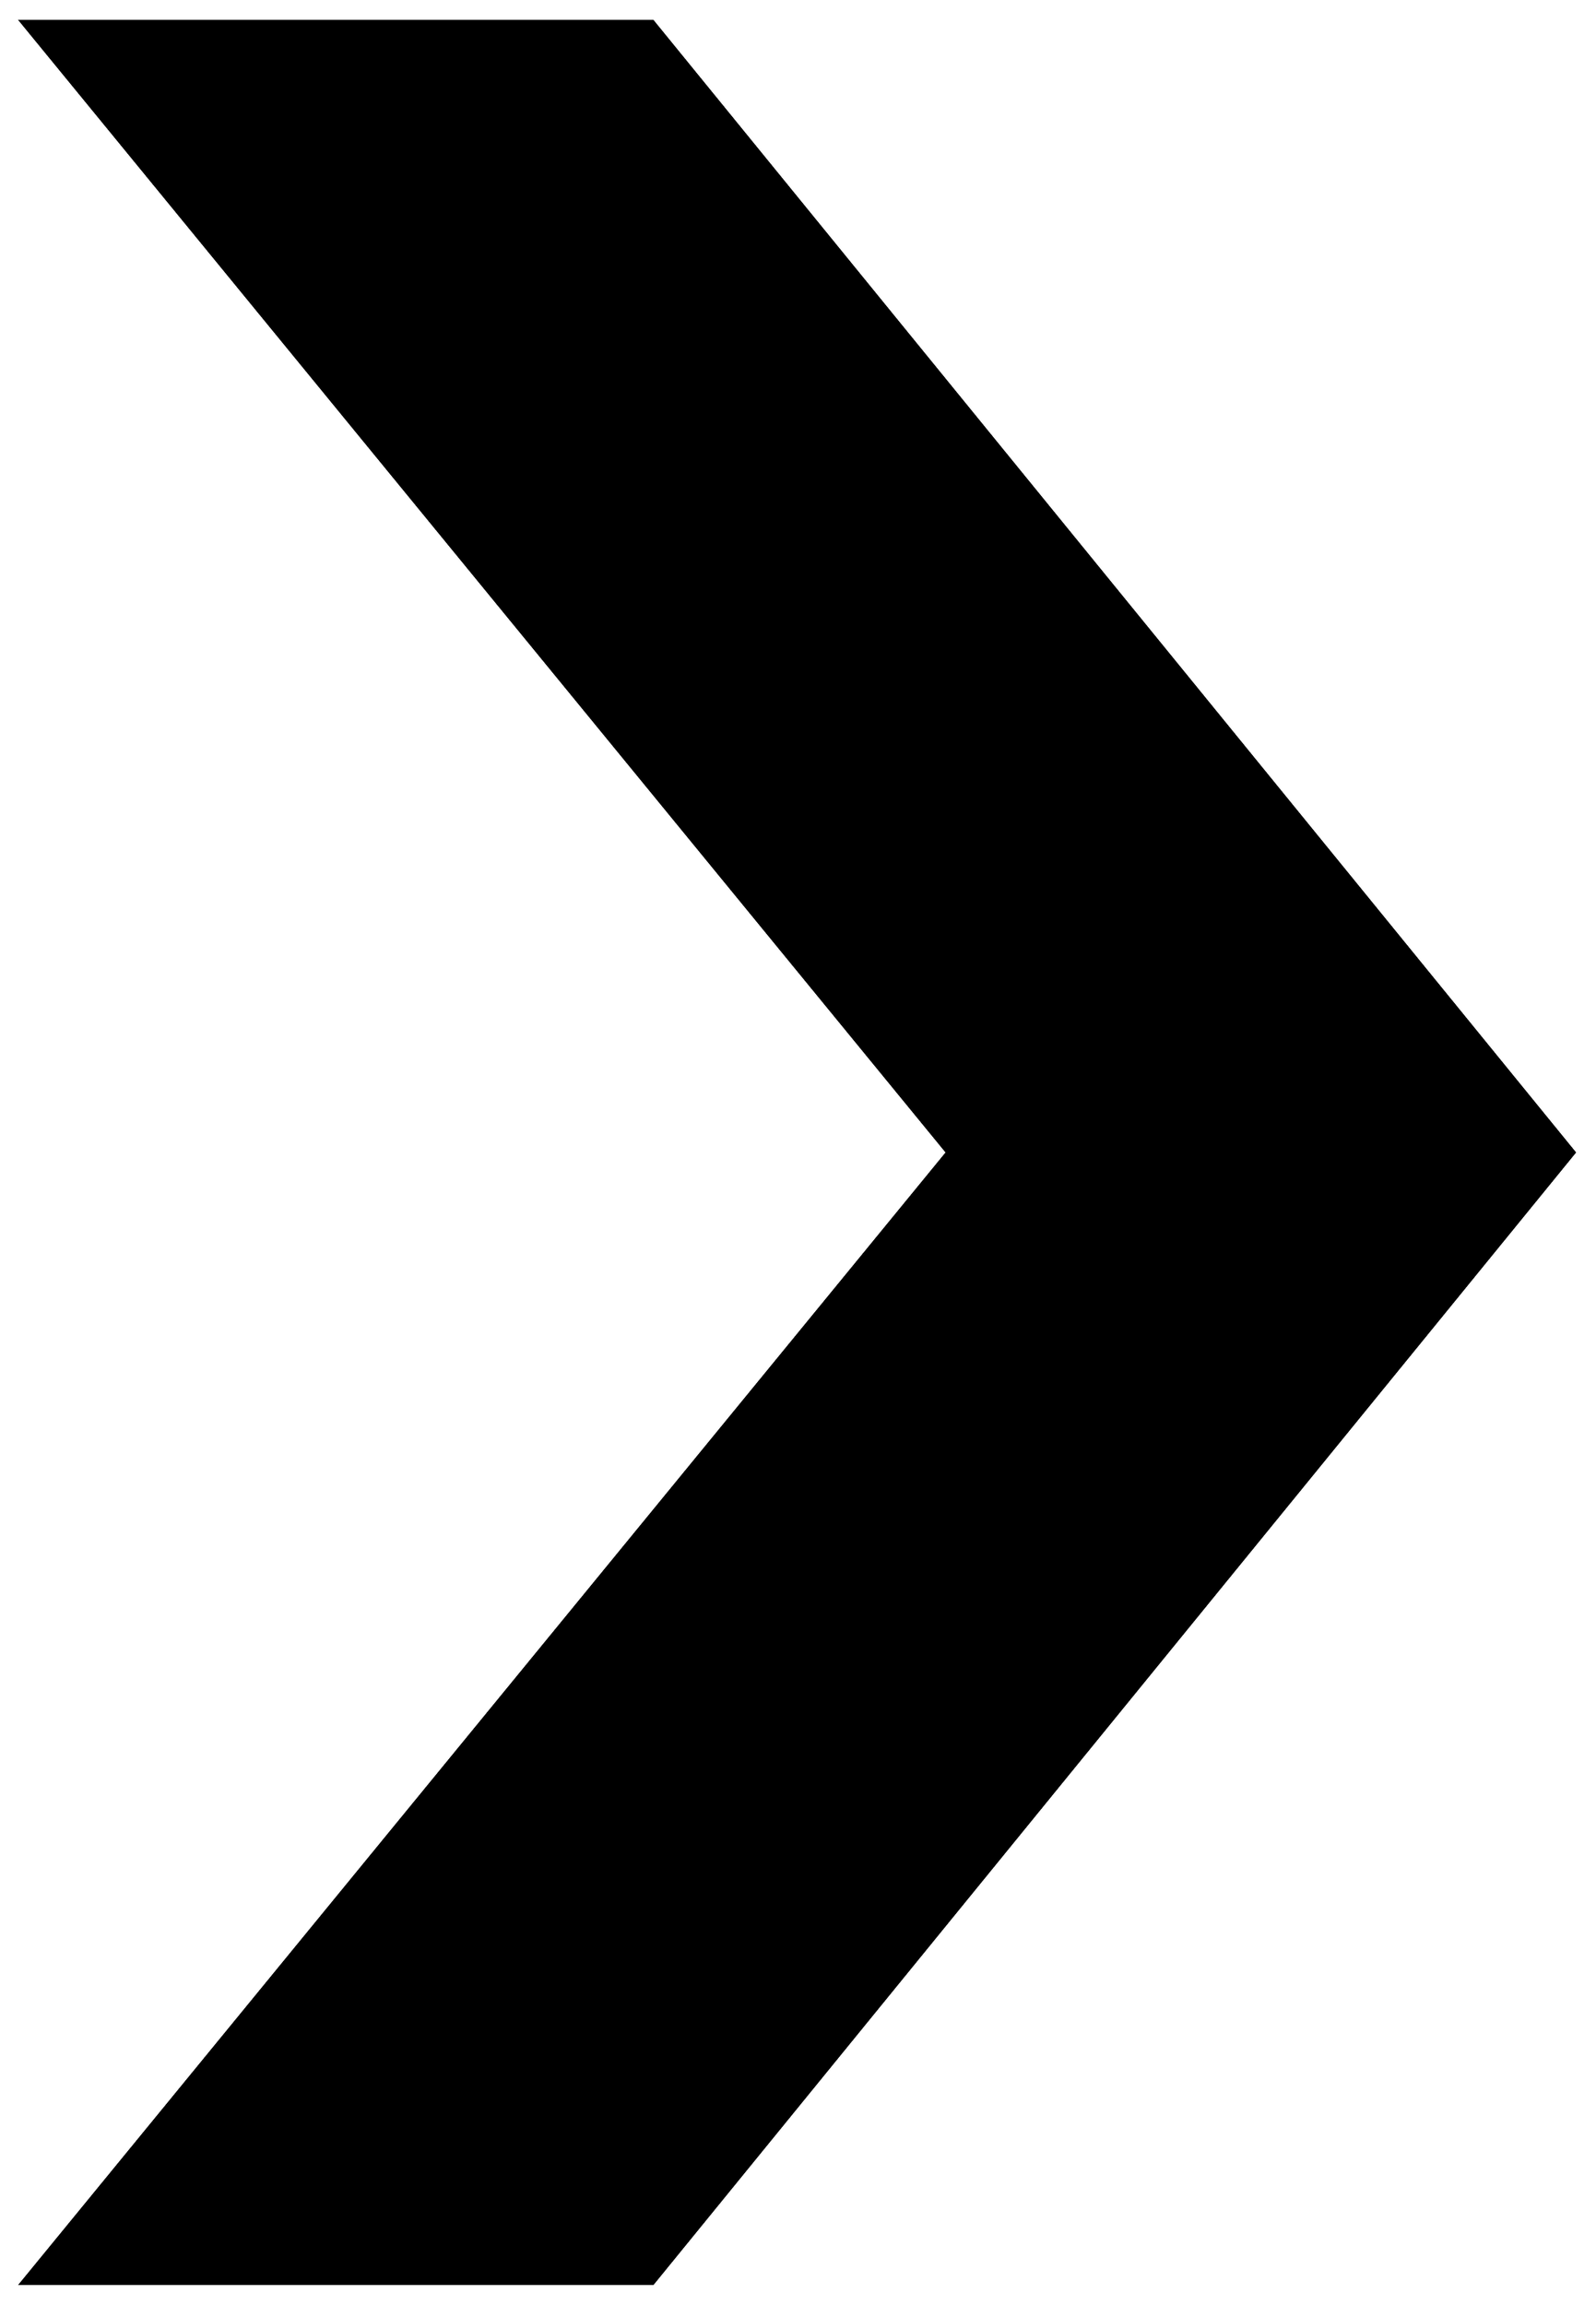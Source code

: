 


\begin{tikzpicture}[y=0.80pt, x=0.80pt, yscale=-1.0, xscale=1.0, inner sep=0pt, outer sep=0pt]
\begin{scope}[shift={(100.0,1706.0)},nonzero rule]
  \path[draw=.,fill=.,line width=1.600pt] (1016.0,-582.0) --
    (435.0,131.0) -- (37.0,131.0) -- (621.0,-582.0) --
    (37.0,-1295.0) -- (435.0,-1295.0) -- (1016.0,-582.0) --
    cycle;
\end{scope}

\end{tikzpicture}

